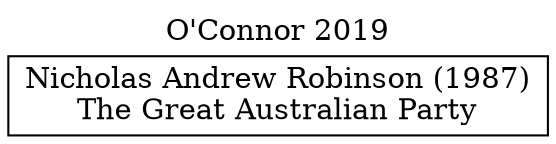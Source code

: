 // House preference flow
digraph "Nicholas Andrew Robinson (1987)_O'Connor_2019" {
	graph [label="O'Connor 2019" labelloc=t mclimit=10]
	node [shape=box]
	"Nicholas Andrew Robinson (1987)" [label="Nicholas Andrew Robinson (1987)
The Great Australian Party"]
}
